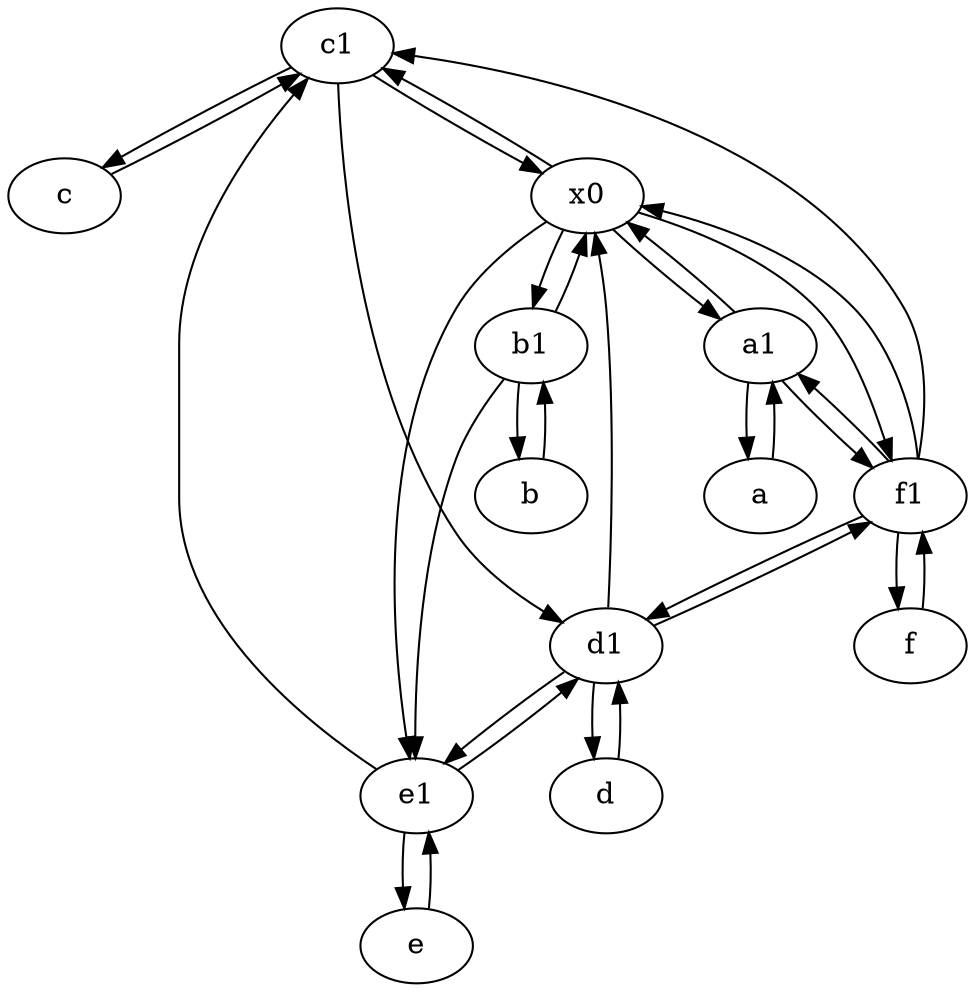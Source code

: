 digraph  {
	c1 [pos="30,15!"];
	c [pos="20,10!"];
	e1 [pos="25,45!"];
	b1 [pos="45,20!"];
	e [pos="30,50!"];
	b [pos="50,20!"];
	a [pos="40,10!"];
	f1;
	d [pos="20,30!"];
	a1 [pos="40,15!"];
	x0;
	f [pos="15,45!"];
	d1 [pos="25,30!"];
	x0 -> b1;
	c1 -> x0;
	d -> d1;
	d1 -> x0;
	b1 -> b;
	e1 -> d1;
	x0 -> c1;
	x0 -> a1;
	b1 -> x0;
	f1 -> f;
	d1 -> f1;
	e1 -> e;
	x0 -> e1;
	f1 -> x0;
	b -> b1;
	a1 -> x0;
	e1 -> c1;
	c -> c1;
	x0 -> f1;
	d1 -> e1;
	c1 -> d1;
	d1 -> d;
	c1 -> c;
	f1 -> d1;
	f -> f1;
	b1 -> e1;
	f1 -> c1;
	a1 -> f1;
	f1 -> a1;
	a -> a1;
	a1 -> a;
	e -> e1;

	}